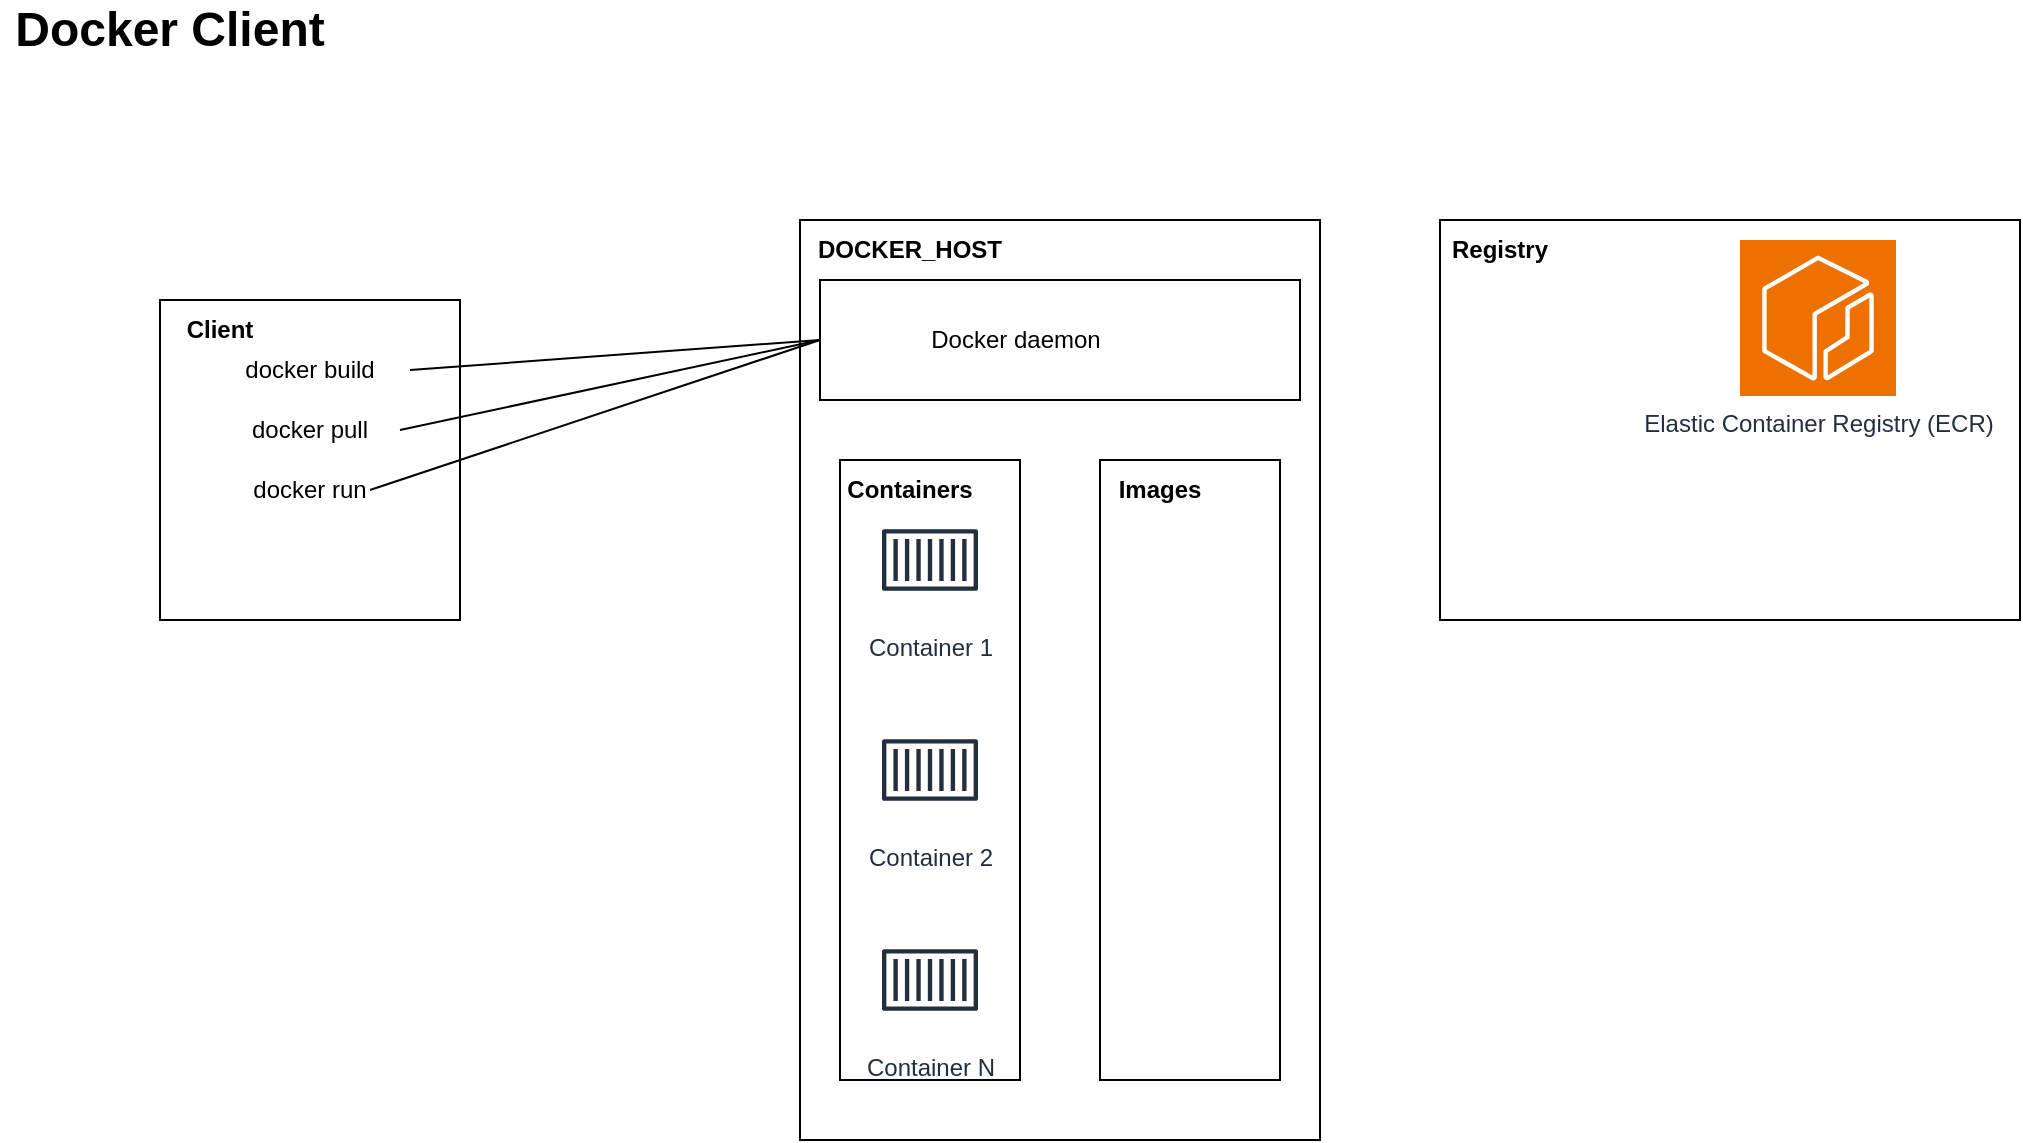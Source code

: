 <mxfile version="22.1.12" type="github">
  <diagram name="Page-1" id="3FhCOFggOv14kja2rQ2b">
    <mxGraphModel dx="794" dy="1546" grid="1" gridSize="10" guides="1" tooltips="1" connect="1" arrows="1" fold="1" page="1" pageScale="1" pageWidth="850" pageHeight="1100" math="0" shadow="0">
      <root>
        <mxCell id="0" />
        <mxCell id="1" parent="0" />
        <mxCell id="V-f3WTPPYMWT1GgKtOs5-5" value="" style="rounded=0;whiteSpace=wrap;html=1;" vertex="1" parent="1">
          <mxGeometry x="80" y="40" width="150" height="160" as="geometry" />
        </mxCell>
        <mxCell id="V-f3WTPPYMWT1GgKtOs5-6" value="&lt;font style=&quot;font-size: 24px;&quot;&gt;&lt;b&gt;Docker Client&lt;/b&gt;&lt;/font&gt;" style="text;html=1;strokeColor=none;fillColor=none;align=center;verticalAlign=middle;whiteSpace=wrap;rounded=0;" vertex="1" parent="1">
          <mxGeometry y="-110" width="170" height="30" as="geometry" />
        </mxCell>
        <mxCell id="V-f3WTPPYMWT1GgKtOs5-7" value="docker pull" style="text;html=1;strokeColor=none;fillColor=none;align=center;verticalAlign=middle;whiteSpace=wrap;rounded=0;" vertex="1" parent="1">
          <mxGeometry x="110" y="90" width="90" height="30" as="geometry" />
        </mxCell>
        <mxCell id="V-f3WTPPYMWT1GgKtOs5-8" value="docker build" style="text;html=1;strokeColor=none;fillColor=none;align=center;verticalAlign=middle;whiteSpace=wrap;rounded=0;" vertex="1" parent="1">
          <mxGeometry x="105" y="60" width="100" height="30" as="geometry" />
        </mxCell>
        <mxCell id="V-f3WTPPYMWT1GgKtOs5-10" value="docker run" style="text;html=1;strokeColor=none;fillColor=none;align=center;verticalAlign=middle;whiteSpace=wrap;rounded=0;" vertex="1" parent="1">
          <mxGeometry x="125" y="120" width="60" height="30" as="geometry" />
        </mxCell>
        <mxCell id="V-f3WTPPYMWT1GgKtOs5-11" value="&lt;b&gt;Client&lt;/b&gt;" style="text;html=1;strokeColor=none;fillColor=none;align=center;verticalAlign=middle;whiteSpace=wrap;rounded=0;" vertex="1" parent="1">
          <mxGeometry x="80" y="40" width="60" height="30" as="geometry" />
        </mxCell>
        <mxCell id="V-f3WTPPYMWT1GgKtOs5-13" value="" style="rounded=0;whiteSpace=wrap;html=1;" vertex="1" parent="1">
          <mxGeometry x="400" width="260" height="460" as="geometry" />
        </mxCell>
        <mxCell id="V-f3WTPPYMWT1GgKtOs5-15" value="&lt;b&gt;DOCKER_HOST&lt;/b&gt;" style="text;html=1;strokeColor=none;fillColor=none;align=center;verticalAlign=middle;whiteSpace=wrap;rounded=0;" vertex="1" parent="1">
          <mxGeometry x="425" width="60" height="30" as="geometry" />
        </mxCell>
        <mxCell id="V-f3WTPPYMWT1GgKtOs5-16" value="" style="rounded=0;whiteSpace=wrap;html=1;" vertex="1" parent="1">
          <mxGeometry x="410" y="30" width="240" height="60" as="geometry" />
        </mxCell>
        <mxCell id="V-f3WTPPYMWT1GgKtOs5-14" value="Docker daemon" style="text;html=1;strokeColor=none;fillColor=none;align=center;verticalAlign=middle;whiteSpace=wrap;rounded=0;" vertex="1" parent="1">
          <mxGeometry x="452.5" y="45" width="110" height="30" as="geometry" />
        </mxCell>
        <mxCell id="V-f3WTPPYMWT1GgKtOs5-23" value="" style="rounded=0;whiteSpace=wrap;html=1;" vertex="1" parent="1">
          <mxGeometry x="420" y="120" width="90" height="310" as="geometry" />
        </mxCell>
        <mxCell id="V-f3WTPPYMWT1GgKtOs5-17" value="Container 1" style="sketch=0;outlineConnect=0;fontColor=#232F3E;gradientColor=none;strokeColor=#232F3E;fillColor=#ffffff;dashed=0;verticalLabelPosition=bottom;verticalAlign=top;align=center;html=1;fontSize=12;fontStyle=0;aspect=fixed;shape=mxgraph.aws4.resourceIcon;resIcon=mxgraph.aws4.container_1;" vertex="1" parent="1">
          <mxGeometry x="435" y="140" width="60" height="60" as="geometry" />
        </mxCell>
        <mxCell id="V-f3WTPPYMWT1GgKtOs5-21" value="Container 2" style="sketch=0;outlineConnect=0;fontColor=#232F3E;gradientColor=none;strokeColor=#232F3E;fillColor=#ffffff;dashed=0;verticalLabelPosition=bottom;verticalAlign=top;align=center;html=1;fontSize=12;fontStyle=0;aspect=fixed;shape=mxgraph.aws4.resourceIcon;resIcon=mxgraph.aws4.container_1;" vertex="1" parent="1">
          <mxGeometry x="435" y="245" width="60" height="60" as="geometry" />
        </mxCell>
        <mxCell id="V-f3WTPPYMWT1GgKtOs5-22" value="Container N" style="sketch=0;outlineConnect=0;fontColor=#232F3E;gradientColor=none;strokeColor=#232F3E;fillColor=#ffffff;dashed=0;verticalLabelPosition=bottom;verticalAlign=top;align=center;html=1;fontSize=12;fontStyle=0;aspect=fixed;shape=mxgraph.aws4.resourceIcon;resIcon=mxgraph.aws4.container_1;" vertex="1" parent="1">
          <mxGeometry x="435" y="350" width="60" height="60" as="geometry" />
        </mxCell>
        <mxCell id="V-f3WTPPYMWT1GgKtOs5-24" value="&lt;b&gt;Containers&lt;/b&gt;" style="text;html=1;strokeColor=none;fillColor=none;align=center;verticalAlign=middle;whiteSpace=wrap;rounded=0;" vertex="1" parent="1">
          <mxGeometry x="425" y="120" width="60" height="30" as="geometry" />
        </mxCell>
        <mxCell id="V-f3WTPPYMWT1GgKtOs5-25" value="" style="endArrow=none;html=1;rounded=0;exitX=1;exitY=0.5;exitDx=0;exitDy=0;entryX=0;entryY=0.5;entryDx=0;entryDy=0;" edge="1" parent="1" source="V-f3WTPPYMWT1GgKtOs5-8" target="V-f3WTPPYMWT1GgKtOs5-16">
          <mxGeometry width="50" height="50" relative="1" as="geometry">
            <mxPoint x="380" y="250" as="sourcePoint" />
            <mxPoint x="430" y="200" as="targetPoint" />
          </mxGeometry>
        </mxCell>
        <mxCell id="V-f3WTPPYMWT1GgKtOs5-26" value="" style="endArrow=none;html=1;rounded=0;exitX=1;exitY=0.5;exitDx=0;exitDy=0;entryX=0;entryY=0.5;entryDx=0;entryDy=0;" edge="1" parent="1" source="V-f3WTPPYMWT1GgKtOs5-7" target="V-f3WTPPYMWT1GgKtOs5-16">
          <mxGeometry width="50" height="50" relative="1" as="geometry">
            <mxPoint x="380" y="250" as="sourcePoint" />
            <mxPoint x="430" y="200" as="targetPoint" />
          </mxGeometry>
        </mxCell>
        <mxCell id="V-f3WTPPYMWT1GgKtOs5-27" value="" style="endArrow=none;html=1;rounded=0;exitX=1;exitY=0.5;exitDx=0;exitDy=0;" edge="1" parent="1" source="V-f3WTPPYMWT1GgKtOs5-10">
          <mxGeometry width="50" height="50" relative="1" as="geometry">
            <mxPoint x="380" y="250" as="sourcePoint" />
            <mxPoint x="410" y="60" as="targetPoint" />
          </mxGeometry>
        </mxCell>
        <mxCell id="V-f3WTPPYMWT1GgKtOs5-29" value="" style="rounded=0;whiteSpace=wrap;html=1;" vertex="1" parent="1">
          <mxGeometry x="550" y="120" width="90" height="310" as="geometry" />
        </mxCell>
        <mxCell id="V-f3WTPPYMWT1GgKtOs5-30" value="&lt;b&gt;Images&lt;/b&gt;" style="text;html=1;strokeColor=none;fillColor=none;align=center;verticalAlign=middle;whiteSpace=wrap;rounded=0;" vertex="1" parent="1">
          <mxGeometry x="550" y="120" width="60" height="30" as="geometry" />
        </mxCell>
        <mxCell id="V-f3WTPPYMWT1GgKtOs5-31" value="" style="rounded=0;whiteSpace=wrap;html=1;" vertex="1" parent="1">
          <mxGeometry x="720" width="290" height="200" as="geometry" />
        </mxCell>
        <mxCell id="V-f3WTPPYMWT1GgKtOs5-33" value="&lt;b&gt;Registry&lt;/b&gt;" style="text;html=1;strokeColor=none;fillColor=none;align=center;verticalAlign=middle;whiteSpace=wrap;rounded=0;" vertex="1" parent="1">
          <mxGeometry x="720" width="60" height="30" as="geometry" />
        </mxCell>
        <mxCell id="V-f3WTPPYMWT1GgKtOs5-34" value="Elastic Container Registry (ECR)" style="sketch=0;points=[[0,0,0],[0.25,0,0],[0.5,0,0],[0.75,0,0],[1,0,0],[0,1,0],[0.25,1,0],[0.5,1,0],[0.75,1,0],[1,1,0],[0,0.25,0],[0,0.5,0],[0,0.75,0],[1,0.25,0],[1,0.5,0],[1,0.75,0]];outlineConnect=0;fontColor=#232F3E;fillColor=#ED7100;strokeColor=#ffffff;dashed=0;verticalLabelPosition=bottom;verticalAlign=top;align=center;html=1;fontSize=12;fontStyle=0;aspect=fixed;shape=mxgraph.aws4.resourceIcon;resIcon=mxgraph.aws4.ecr;" vertex="1" parent="1">
          <mxGeometry x="870" y="10" width="78" height="78" as="geometry" />
        </mxCell>
      </root>
    </mxGraphModel>
  </diagram>
</mxfile>
